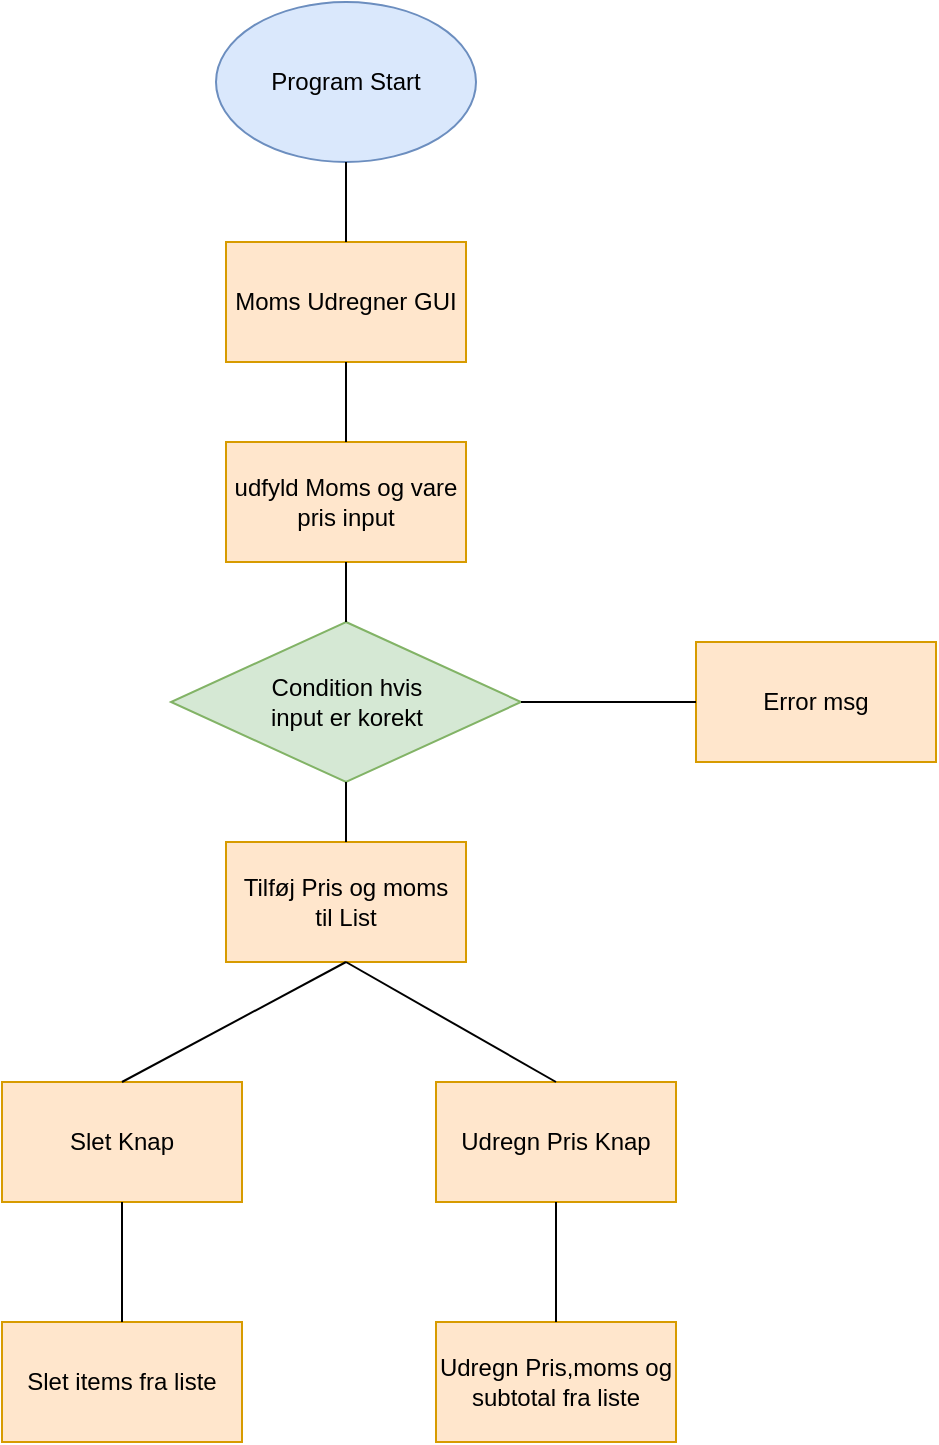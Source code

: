 <mxfile version="12.1.8" type="device" pages="1"><diagram id="idjs3JE6lHJb1PR97XCN" name="Page-1"><mxGraphModel dx="1468" dy="796" grid="1" gridSize="10" guides="1" tooltips="1" connect="1" arrows="1" fold="1" page="1" pageScale="1" pageWidth="827" pageHeight="1169" math="0" shadow="0"><root><mxCell id="0"/><mxCell id="1" parent="0"/><mxCell id="RE10XzYFP8I_JgZF8iJa-1" value="Moms Udregner GUI" style="rounded=0;whiteSpace=wrap;html=1;fillColor=#ffe6cc;strokeColor=#d79b00;" vertex="1" parent="1"><mxGeometry x="345" y="180" width="120" height="60" as="geometry"/></mxCell><mxCell id="RE10XzYFP8I_JgZF8iJa-2" value="Program Start" style="ellipse;whiteSpace=wrap;html=1;fillColor=#dae8fc;strokeColor=#6c8ebf;" vertex="1" parent="1"><mxGeometry x="340" y="60" width="130" height="80" as="geometry"/></mxCell><mxCell id="RE10XzYFP8I_JgZF8iJa-3" value="udfyld Moms og vare pris input" style="rounded=0;whiteSpace=wrap;html=1;fillColor=#ffe6cc;strokeColor=#d79b00;" vertex="1" parent="1"><mxGeometry x="345" y="280" width="120" height="60" as="geometry"/></mxCell><mxCell id="RE10XzYFP8I_JgZF8iJa-5" value="Condition hvis &lt;br&gt;input er korekt" style="rhombus;whiteSpace=wrap;html=1;fillColor=#d5e8d4;strokeColor=#82b366;" vertex="1" parent="1"><mxGeometry x="317.5" y="370" width="175" height="80" as="geometry"/></mxCell><mxCell id="RE10XzYFP8I_JgZF8iJa-9" value="Error msg" style="rounded=0;whiteSpace=wrap;html=1;fillColor=#ffe6cc;strokeColor=#d79b00;" vertex="1" parent="1"><mxGeometry x="580" y="380" width="120" height="60" as="geometry"/></mxCell><mxCell id="RE10XzYFP8I_JgZF8iJa-10" value="Tilføj Pris og moms&lt;br&gt;til List" style="rounded=0;whiteSpace=wrap;html=1;fillColor=#ffe6cc;strokeColor=#d79b00;" vertex="1" parent="1"><mxGeometry x="345" y="480" width="120" height="60" as="geometry"/></mxCell><mxCell id="RE10XzYFP8I_JgZF8iJa-11" value="Udregn Pris,moms og subtotal fra liste" style="rounded=0;whiteSpace=wrap;html=1;fillColor=#ffe6cc;strokeColor=#d79b00;" vertex="1" parent="1"><mxGeometry x="450" y="720" width="120" height="60" as="geometry"/></mxCell><mxCell id="RE10XzYFP8I_JgZF8iJa-13" value="Udregn Pris Knap" style="rounded=0;whiteSpace=wrap;html=1;fillColor=#ffe6cc;strokeColor=#d79b00;" vertex="1" parent="1"><mxGeometry x="450" y="600" width="120" height="60" as="geometry"/></mxCell><mxCell id="RE10XzYFP8I_JgZF8iJa-15" value="Slet Knap" style="rounded=0;whiteSpace=wrap;html=1;fillColor=#ffe6cc;strokeColor=#d79b00;" vertex="1" parent="1"><mxGeometry x="233" y="600" width="120" height="60" as="geometry"/></mxCell><mxCell id="RE10XzYFP8I_JgZF8iJa-16" value="Slet items fra liste" style="rounded=0;whiteSpace=wrap;html=1;fillColor=#ffe6cc;strokeColor=#d79b00;" vertex="1" parent="1"><mxGeometry x="233" y="720" width="120" height="60" as="geometry"/></mxCell><mxCell id="RE10XzYFP8I_JgZF8iJa-17" value="" style="endArrow=none;html=1;entryX=0.5;entryY=1;entryDx=0;entryDy=0;exitX=0.5;exitY=0;exitDx=0;exitDy=0;" edge="1" parent="1" source="RE10XzYFP8I_JgZF8iJa-3" target="RE10XzYFP8I_JgZF8iJa-1"><mxGeometry width="50" height="50" relative="1" as="geometry"><mxPoint x="370" y="340" as="sourcePoint"/><mxPoint x="420" y="290" as="targetPoint"/></mxGeometry></mxCell><mxCell id="RE10XzYFP8I_JgZF8iJa-18" value="" style="endArrow=none;html=1;entryX=0.5;entryY=1;entryDx=0;entryDy=0;exitX=0.5;exitY=0;exitDx=0;exitDy=0;" edge="1" parent="1" source="RE10XzYFP8I_JgZF8iJa-5" target="RE10XzYFP8I_JgZF8iJa-3"><mxGeometry width="50" height="50" relative="1" as="geometry"><mxPoint x="200" y="310" as="sourcePoint"/><mxPoint x="250" y="260" as="targetPoint"/></mxGeometry></mxCell><mxCell id="RE10XzYFP8I_JgZF8iJa-19" value="" style="endArrow=none;html=1;entryX=1;entryY=0.5;entryDx=0;entryDy=0;exitX=0;exitY=0.5;exitDx=0;exitDy=0;" edge="1" parent="1" source="RE10XzYFP8I_JgZF8iJa-9" target="RE10XzYFP8I_JgZF8iJa-5"><mxGeometry width="50" height="50" relative="1" as="geometry"><mxPoint x="550" y="410" as="sourcePoint"/><mxPoint x="680" y="220" as="targetPoint"/></mxGeometry></mxCell><mxCell id="RE10XzYFP8I_JgZF8iJa-20" value="" style="endArrow=none;html=1;entryX=0.5;entryY=1;entryDx=0;entryDy=0;exitX=0.5;exitY=0;exitDx=0;exitDy=0;" edge="1" parent="1" source="RE10XzYFP8I_JgZF8iJa-10" target="RE10XzYFP8I_JgZF8iJa-5"><mxGeometry width="50" height="50" relative="1" as="geometry"><mxPoint x="156" y="530" as="sourcePoint"/><mxPoint x="206" y="480" as="targetPoint"/></mxGeometry></mxCell><mxCell id="RE10XzYFP8I_JgZF8iJa-21" value="" style="endArrow=none;html=1;entryX=0.5;entryY=1;entryDx=0;entryDy=0;exitX=0.5;exitY=0;exitDx=0;exitDy=0;" edge="1" parent="1" source="RE10XzYFP8I_JgZF8iJa-15" target="RE10XzYFP8I_JgZF8iJa-10"><mxGeometry width="50" height="50" relative="1" as="geometry"><mxPoint x="410" y="640" as="sourcePoint"/><mxPoint x="460" y="590" as="targetPoint"/></mxGeometry></mxCell><mxCell id="RE10XzYFP8I_JgZF8iJa-22" value="" style="endArrow=none;html=1;entryX=0.5;entryY=1;entryDx=0;entryDy=0;exitX=0.5;exitY=0;exitDx=0;exitDy=0;" edge="1" parent="1" source="RE10XzYFP8I_JgZF8iJa-13" target="RE10XzYFP8I_JgZF8iJa-10"><mxGeometry width="50" height="50" relative="1" as="geometry"><mxPoint x="570" y="570" as="sourcePoint"/><mxPoint x="620" y="520" as="targetPoint"/></mxGeometry></mxCell><mxCell id="RE10XzYFP8I_JgZF8iJa-23" value="" style="endArrow=none;html=1;entryX=0.5;entryY=1;entryDx=0;entryDy=0;exitX=0.5;exitY=0;exitDx=0;exitDy=0;" edge="1" parent="1" source="RE10XzYFP8I_JgZF8iJa-11" target="RE10XzYFP8I_JgZF8iJa-13"><mxGeometry width="50" height="50" relative="1" as="geometry"><mxPoint x="630" y="670" as="sourcePoint"/><mxPoint x="680" y="620" as="targetPoint"/></mxGeometry></mxCell><mxCell id="RE10XzYFP8I_JgZF8iJa-24" value="" style="endArrow=none;html=1;entryX=0.5;entryY=1;entryDx=0;entryDy=0;exitX=0.5;exitY=0;exitDx=0;exitDy=0;" edge="1" parent="1" source="RE10XzYFP8I_JgZF8iJa-16" target="RE10XzYFP8I_JgZF8iJa-15"><mxGeometry width="50" height="50" relative="1" as="geometry"><mxPoint x="120" y="730" as="sourcePoint"/><mxPoint x="170" y="680" as="targetPoint"/></mxGeometry></mxCell><mxCell id="RE10XzYFP8I_JgZF8iJa-25" value="" style="endArrow=none;html=1;entryX=0.5;entryY=1;entryDx=0;entryDy=0;exitX=0.5;exitY=0;exitDx=0;exitDy=0;" edge="1" parent="1" source="RE10XzYFP8I_JgZF8iJa-1" target="RE10XzYFP8I_JgZF8iJa-2"><mxGeometry width="50" height="50" relative="1" as="geometry"><mxPoint x="170" y="200" as="sourcePoint"/><mxPoint x="220" y="150" as="targetPoint"/></mxGeometry></mxCell></root></mxGraphModel></diagram></mxfile>